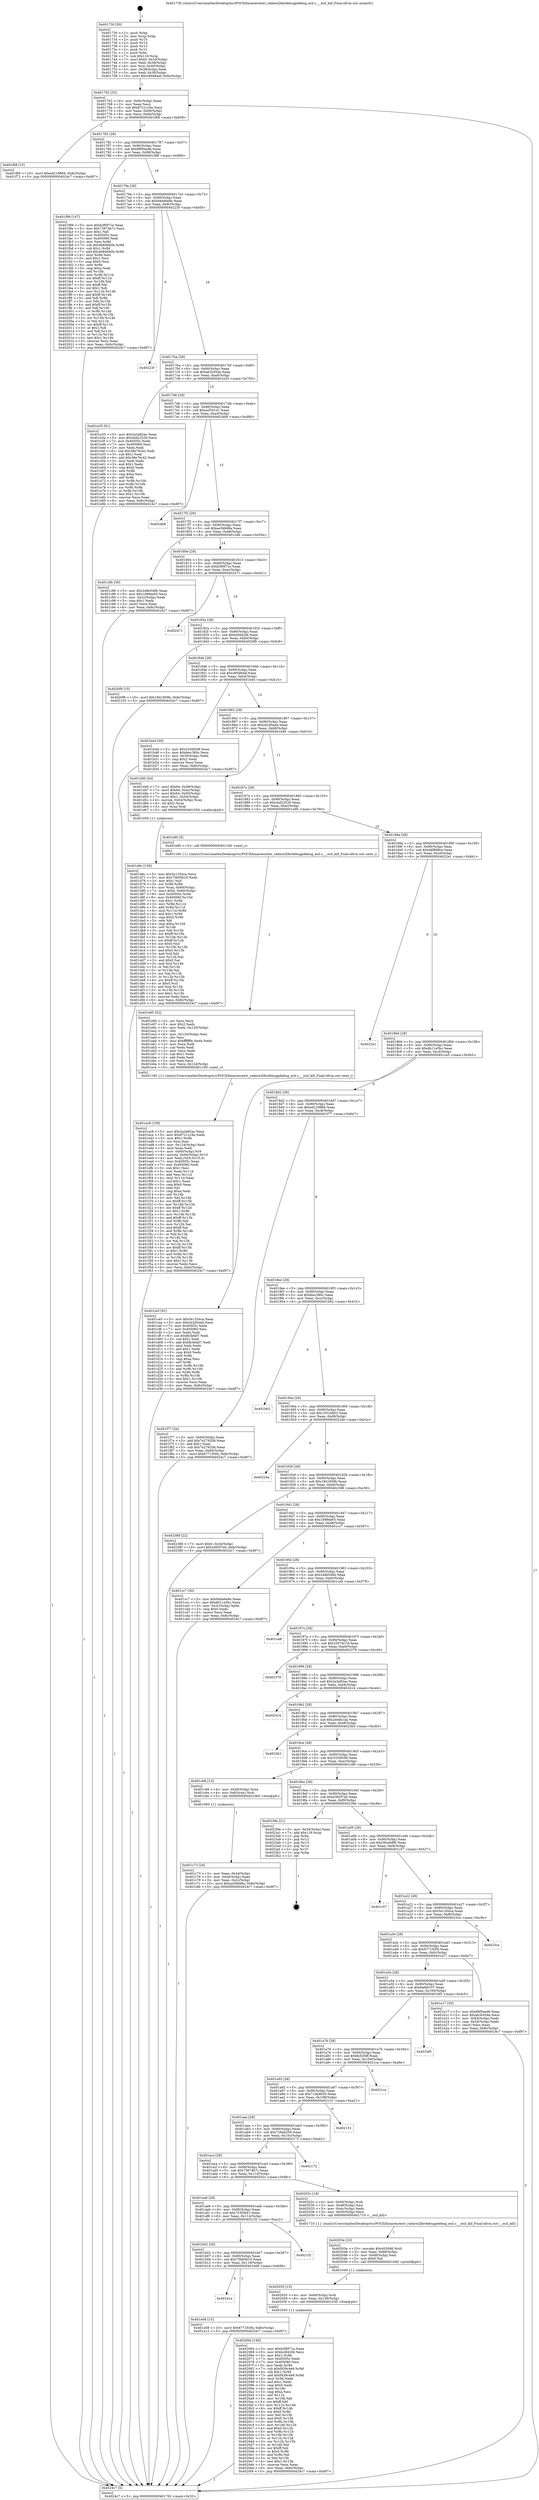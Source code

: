 digraph "0x401730" {
  label = "0x401730 (/mnt/c/Users/mathe/Desktop/tcc/POCII/binaries/extr_radare2librdebugpdebug_esil.c___esil_kill_Final-ollvm.out::main(0))"
  labelloc = "t"
  node[shape=record]

  Entry [label="",width=0.3,height=0.3,shape=circle,fillcolor=black,style=filled]
  "0x401762" [label="{
     0x401762 [32]\l
     | [instrs]\l
     &nbsp;&nbsp;0x401762 \<+6\>: mov -0x8c(%rbp),%eax\l
     &nbsp;&nbsp;0x401768 \<+2\>: mov %eax,%ecx\l
     &nbsp;&nbsp;0x40176a \<+6\>: sub $0x8721c16e,%ecx\l
     &nbsp;&nbsp;0x401770 \<+6\>: mov %eax,-0x90(%rbp)\l
     &nbsp;&nbsp;0x401776 \<+6\>: mov %ecx,-0x94(%rbp)\l
     &nbsp;&nbsp;0x40177c \<+6\>: je 0000000000401f68 \<main+0x838\>\l
  }"]
  "0x401f68" [label="{
     0x401f68 [15]\l
     | [instrs]\l
     &nbsp;&nbsp;0x401f68 \<+10\>: movl $0xed218884,-0x8c(%rbp)\l
     &nbsp;&nbsp;0x401f72 \<+5\>: jmp 00000000004024c7 \<main+0xd97\>\l
  }"]
  "0x401782" [label="{
     0x401782 [28]\l
     | [instrs]\l
     &nbsp;&nbsp;0x401782 \<+5\>: jmp 0000000000401787 \<main+0x57\>\l
     &nbsp;&nbsp;0x401787 \<+6\>: mov -0x90(%rbp),%eax\l
     &nbsp;&nbsp;0x40178d \<+5\>: sub $0x89f5eed6,%eax\l
     &nbsp;&nbsp;0x401792 \<+6\>: mov %eax,-0x98(%rbp)\l
     &nbsp;&nbsp;0x401798 \<+6\>: je 0000000000401f99 \<main+0x869\>\l
  }"]
  Exit [label="",width=0.3,height=0.3,shape=circle,fillcolor=black,style=filled,peripheries=2]
  "0x401f99" [label="{
     0x401f99 [147]\l
     | [instrs]\l
     &nbsp;&nbsp;0x401f99 \<+5\>: mov $0xb3f0f71e,%eax\l
     &nbsp;&nbsp;0x401f9e \<+5\>: mov $0x73874b7c,%ecx\l
     &nbsp;&nbsp;0x401fa3 \<+2\>: mov $0x1,%dl\l
     &nbsp;&nbsp;0x401fa5 \<+7\>: mov 0x40505c,%esi\l
     &nbsp;&nbsp;0x401fac \<+7\>: mov 0x405060,%edi\l
     &nbsp;&nbsp;0x401fb3 \<+3\>: mov %esi,%r8d\l
     &nbsp;&nbsp;0x401fb6 \<+7\>: sub $0x4b846b0b,%r8d\l
     &nbsp;&nbsp;0x401fbd \<+4\>: sub $0x1,%r8d\l
     &nbsp;&nbsp;0x401fc1 \<+7\>: add $0x4b846b0b,%r8d\l
     &nbsp;&nbsp;0x401fc8 \<+4\>: imul %r8d,%esi\l
     &nbsp;&nbsp;0x401fcc \<+3\>: and $0x1,%esi\l
     &nbsp;&nbsp;0x401fcf \<+3\>: cmp $0x0,%esi\l
     &nbsp;&nbsp;0x401fd2 \<+4\>: sete %r9b\l
     &nbsp;&nbsp;0x401fd6 \<+3\>: cmp $0xa,%edi\l
     &nbsp;&nbsp;0x401fd9 \<+4\>: setl %r10b\l
     &nbsp;&nbsp;0x401fdd \<+3\>: mov %r9b,%r11b\l
     &nbsp;&nbsp;0x401fe0 \<+4\>: xor $0xff,%r11b\l
     &nbsp;&nbsp;0x401fe4 \<+3\>: mov %r10b,%bl\l
     &nbsp;&nbsp;0x401fe7 \<+3\>: xor $0xff,%bl\l
     &nbsp;&nbsp;0x401fea \<+3\>: xor $0x1,%dl\l
     &nbsp;&nbsp;0x401fed \<+3\>: mov %r11b,%r14b\l
     &nbsp;&nbsp;0x401ff0 \<+4\>: and $0xff,%r14b\l
     &nbsp;&nbsp;0x401ff4 \<+3\>: and %dl,%r9b\l
     &nbsp;&nbsp;0x401ff7 \<+3\>: mov %bl,%r15b\l
     &nbsp;&nbsp;0x401ffa \<+4\>: and $0xff,%r15b\l
     &nbsp;&nbsp;0x401ffe \<+3\>: and %dl,%r10b\l
     &nbsp;&nbsp;0x402001 \<+3\>: or %r9b,%r14b\l
     &nbsp;&nbsp;0x402004 \<+3\>: or %r10b,%r15b\l
     &nbsp;&nbsp;0x402007 \<+3\>: xor %r15b,%r14b\l
     &nbsp;&nbsp;0x40200a \<+3\>: or %bl,%r11b\l
     &nbsp;&nbsp;0x40200d \<+4\>: xor $0xff,%r11b\l
     &nbsp;&nbsp;0x402011 \<+3\>: or $0x1,%dl\l
     &nbsp;&nbsp;0x402014 \<+3\>: and %dl,%r11b\l
     &nbsp;&nbsp;0x402017 \<+3\>: or %r11b,%r14b\l
     &nbsp;&nbsp;0x40201a \<+4\>: test $0x1,%r14b\l
     &nbsp;&nbsp;0x40201e \<+3\>: cmovne %ecx,%eax\l
     &nbsp;&nbsp;0x402021 \<+6\>: mov %eax,-0x8c(%rbp)\l
     &nbsp;&nbsp;0x402027 \<+5\>: jmp 00000000004024c7 \<main+0xd97\>\l
  }"]
  "0x40179e" [label="{
     0x40179e [28]\l
     | [instrs]\l
     &nbsp;&nbsp;0x40179e \<+5\>: jmp 00000000004017a3 \<main+0x73\>\l
     &nbsp;&nbsp;0x4017a3 \<+6\>: mov -0x90(%rbp),%eax\l
     &nbsp;&nbsp;0x4017a9 \<+5\>: sub $0x94de6e8e,%eax\l
     &nbsp;&nbsp;0x4017ae \<+6\>: mov %eax,-0x9c(%rbp)\l
     &nbsp;&nbsp;0x4017b4 \<+6\>: je 000000000040223f \<main+0xb0f\>\l
  }"]
  "0x402064" [label="{
     0x402064 [149]\l
     | [instrs]\l
     &nbsp;&nbsp;0x402064 \<+5\>: mov $0xb3f0f71e,%eax\l
     &nbsp;&nbsp;0x402069 \<+5\>: mov $0xbcfd42fd,%ecx\l
     &nbsp;&nbsp;0x40206e \<+3\>: mov $0x1,%r8b\l
     &nbsp;&nbsp;0x402071 \<+7\>: mov 0x40505c,%edx\l
     &nbsp;&nbsp;0x402078 \<+7\>: mov 0x405060,%esi\l
     &nbsp;&nbsp;0x40207f \<+3\>: mov %edx,%r9d\l
     &nbsp;&nbsp;0x402082 \<+7\>: sub $0xf439c4e9,%r9d\l
     &nbsp;&nbsp;0x402089 \<+4\>: sub $0x1,%r9d\l
     &nbsp;&nbsp;0x40208d \<+7\>: add $0xf439c4e9,%r9d\l
     &nbsp;&nbsp;0x402094 \<+4\>: imul %r9d,%edx\l
     &nbsp;&nbsp;0x402098 \<+3\>: and $0x1,%edx\l
     &nbsp;&nbsp;0x40209b \<+3\>: cmp $0x0,%edx\l
     &nbsp;&nbsp;0x40209e \<+4\>: sete %r10b\l
     &nbsp;&nbsp;0x4020a2 \<+3\>: cmp $0xa,%esi\l
     &nbsp;&nbsp;0x4020a5 \<+4\>: setl %r11b\l
     &nbsp;&nbsp;0x4020a9 \<+3\>: mov %r10b,%bl\l
     &nbsp;&nbsp;0x4020ac \<+3\>: xor $0xff,%bl\l
     &nbsp;&nbsp;0x4020af \<+3\>: mov %r11b,%r14b\l
     &nbsp;&nbsp;0x4020b2 \<+4\>: xor $0xff,%r14b\l
     &nbsp;&nbsp;0x4020b6 \<+4\>: xor $0x0,%r8b\l
     &nbsp;&nbsp;0x4020ba \<+3\>: mov %bl,%r15b\l
     &nbsp;&nbsp;0x4020bd \<+4\>: and $0x0,%r15b\l
     &nbsp;&nbsp;0x4020c1 \<+3\>: and %r8b,%r10b\l
     &nbsp;&nbsp;0x4020c4 \<+3\>: mov %r14b,%r12b\l
     &nbsp;&nbsp;0x4020c7 \<+4\>: and $0x0,%r12b\l
     &nbsp;&nbsp;0x4020cb \<+3\>: and %r8b,%r11b\l
     &nbsp;&nbsp;0x4020ce \<+3\>: or %r10b,%r15b\l
     &nbsp;&nbsp;0x4020d1 \<+3\>: or %r11b,%r12b\l
     &nbsp;&nbsp;0x4020d4 \<+3\>: xor %r12b,%r15b\l
     &nbsp;&nbsp;0x4020d7 \<+3\>: or %r14b,%bl\l
     &nbsp;&nbsp;0x4020da \<+3\>: xor $0xff,%bl\l
     &nbsp;&nbsp;0x4020dd \<+4\>: or $0x0,%r8b\l
     &nbsp;&nbsp;0x4020e1 \<+3\>: and %r8b,%bl\l
     &nbsp;&nbsp;0x4020e4 \<+3\>: or %bl,%r15b\l
     &nbsp;&nbsp;0x4020e7 \<+4\>: test $0x1,%r15b\l
     &nbsp;&nbsp;0x4020eb \<+3\>: cmovne %ecx,%eax\l
     &nbsp;&nbsp;0x4020ee \<+6\>: mov %eax,-0x8c(%rbp)\l
     &nbsp;&nbsp;0x4020f4 \<+5\>: jmp 00000000004024c7 \<main+0xd97\>\l
  }"]
  "0x40223f" [label="{
     0x40223f\l
  }", style=dashed]
  "0x4017ba" [label="{
     0x4017ba [28]\l
     | [instrs]\l
     &nbsp;&nbsp;0x4017ba \<+5\>: jmp 00000000004017bf \<main+0x8f\>\l
     &nbsp;&nbsp;0x4017bf \<+6\>: mov -0x90(%rbp),%eax\l
     &nbsp;&nbsp;0x4017c5 \<+5\>: sub $0xab3c054e,%eax\l
     &nbsp;&nbsp;0x4017ca \<+6\>: mov %eax,-0xa0(%rbp)\l
     &nbsp;&nbsp;0x4017d0 \<+6\>: je 0000000000401e35 \<main+0x705\>\l
  }"]
  "0x402055" [label="{
     0x402055 [15]\l
     | [instrs]\l
     &nbsp;&nbsp;0x402055 \<+4\>: mov -0x60(%rbp),%rdi\l
     &nbsp;&nbsp;0x402059 \<+6\>: mov %eax,-0x128(%rbp)\l
     &nbsp;&nbsp;0x40205f \<+5\>: call 0000000000401030 \<free@plt\>\l
     | [calls]\l
     &nbsp;&nbsp;0x401030 \{1\} (unknown)\l
  }"]
  "0x401e35" [label="{
     0x401e35 [91]\l
     | [instrs]\l
     &nbsp;&nbsp;0x401e35 \<+5\>: mov $0x2a3e82ac,%eax\l
     &nbsp;&nbsp;0x401e3a \<+5\>: mov $0xcbd22530,%ecx\l
     &nbsp;&nbsp;0x401e3f \<+7\>: mov 0x40505c,%edx\l
     &nbsp;&nbsp;0x401e46 \<+7\>: mov 0x405060,%esi\l
     &nbsp;&nbsp;0x401e4d \<+2\>: mov %edx,%edi\l
     &nbsp;&nbsp;0x401e4f \<+6\>: sub $0x38e76c42,%edi\l
     &nbsp;&nbsp;0x401e55 \<+3\>: sub $0x1,%edi\l
     &nbsp;&nbsp;0x401e58 \<+6\>: add $0x38e76c42,%edi\l
     &nbsp;&nbsp;0x401e5e \<+3\>: imul %edi,%edx\l
     &nbsp;&nbsp;0x401e61 \<+3\>: and $0x1,%edx\l
     &nbsp;&nbsp;0x401e64 \<+3\>: cmp $0x0,%edx\l
     &nbsp;&nbsp;0x401e67 \<+4\>: sete %r8b\l
     &nbsp;&nbsp;0x401e6b \<+3\>: cmp $0xa,%esi\l
     &nbsp;&nbsp;0x401e6e \<+4\>: setl %r9b\l
     &nbsp;&nbsp;0x401e72 \<+3\>: mov %r8b,%r10b\l
     &nbsp;&nbsp;0x401e75 \<+3\>: and %r9b,%r10b\l
     &nbsp;&nbsp;0x401e78 \<+3\>: xor %r9b,%r8b\l
     &nbsp;&nbsp;0x401e7b \<+3\>: or %r8b,%r10b\l
     &nbsp;&nbsp;0x401e7e \<+4\>: test $0x1,%r10b\l
     &nbsp;&nbsp;0x401e82 \<+3\>: cmovne %ecx,%eax\l
     &nbsp;&nbsp;0x401e85 \<+6\>: mov %eax,-0x8c(%rbp)\l
     &nbsp;&nbsp;0x401e8b \<+5\>: jmp 00000000004024c7 \<main+0xd97\>\l
  }"]
  "0x4017d6" [label="{
     0x4017d6 [28]\l
     | [instrs]\l
     &nbsp;&nbsp;0x4017d6 \<+5\>: jmp 00000000004017db \<main+0xab\>\l
     &nbsp;&nbsp;0x4017db \<+6\>: mov -0x90(%rbp),%eax\l
     &nbsp;&nbsp;0x4017e1 \<+5\>: sub $0xacf341e1,%eax\l
     &nbsp;&nbsp;0x4017e6 \<+6\>: mov %eax,-0xa4(%rbp)\l
     &nbsp;&nbsp;0x4017ec \<+6\>: je 00000000004024b8 \<main+0xd88\>\l
  }"]
  "0x40203e" [label="{
     0x40203e [23]\l
     | [instrs]\l
     &nbsp;&nbsp;0x40203e \<+10\>: movabs $0x4030d6,%rdi\l
     &nbsp;&nbsp;0x402048 \<+3\>: mov %eax,-0x68(%rbp)\l
     &nbsp;&nbsp;0x40204b \<+3\>: mov -0x68(%rbp),%esi\l
     &nbsp;&nbsp;0x40204e \<+2\>: mov $0x0,%al\l
     &nbsp;&nbsp;0x402050 \<+5\>: call 0000000000401040 \<printf@plt\>\l
     | [calls]\l
     &nbsp;&nbsp;0x401040 \{1\} (unknown)\l
  }"]
  "0x4024b8" [label="{
     0x4024b8\l
  }", style=dashed]
  "0x4017f2" [label="{
     0x4017f2 [28]\l
     | [instrs]\l
     &nbsp;&nbsp;0x4017f2 \<+5\>: jmp 00000000004017f7 \<main+0xc7\>\l
     &nbsp;&nbsp;0x4017f7 \<+6\>: mov -0x90(%rbp),%eax\l
     &nbsp;&nbsp;0x4017fd \<+5\>: sub $0xae3b9d8a,%eax\l
     &nbsp;&nbsp;0x401802 \<+6\>: mov %eax,-0xa8(%rbp)\l
     &nbsp;&nbsp;0x401808 \<+6\>: je 0000000000401c8b \<main+0x55b\>\l
  }"]
  "0x401ec9" [label="{
     0x401ec9 [159]\l
     | [instrs]\l
     &nbsp;&nbsp;0x401ec9 \<+5\>: mov $0x2a3e82ac,%ecx\l
     &nbsp;&nbsp;0x401ece \<+5\>: mov $0x8721c16e,%edx\l
     &nbsp;&nbsp;0x401ed3 \<+3\>: mov $0x1,%r8b\l
     &nbsp;&nbsp;0x401ed6 \<+2\>: xor %esi,%esi\l
     &nbsp;&nbsp;0x401ed8 \<+6\>: mov -0x124(%rbp),%edi\l
     &nbsp;&nbsp;0x401ede \<+3\>: imul %eax,%edi\l
     &nbsp;&nbsp;0x401ee1 \<+4\>: mov -0x60(%rbp),%r9\l
     &nbsp;&nbsp;0x401ee5 \<+4\>: movslq -0x64(%rbp),%r10\l
     &nbsp;&nbsp;0x401ee9 \<+4\>: mov %edi,(%r9,%r10,4)\l
     &nbsp;&nbsp;0x401eed \<+7\>: mov 0x40505c,%eax\l
     &nbsp;&nbsp;0x401ef4 \<+7\>: mov 0x405060,%edi\l
     &nbsp;&nbsp;0x401efb \<+3\>: sub $0x1,%esi\l
     &nbsp;&nbsp;0x401efe \<+3\>: mov %eax,%r11d\l
     &nbsp;&nbsp;0x401f01 \<+3\>: add %esi,%r11d\l
     &nbsp;&nbsp;0x401f04 \<+4\>: imul %r11d,%eax\l
     &nbsp;&nbsp;0x401f08 \<+3\>: and $0x1,%eax\l
     &nbsp;&nbsp;0x401f0b \<+3\>: cmp $0x0,%eax\l
     &nbsp;&nbsp;0x401f0e \<+3\>: sete %bl\l
     &nbsp;&nbsp;0x401f11 \<+3\>: cmp $0xa,%edi\l
     &nbsp;&nbsp;0x401f14 \<+4\>: setl %r14b\l
     &nbsp;&nbsp;0x401f18 \<+3\>: mov %bl,%r15b\l
     &nbsp;&nbsp;0x401f1b \<+4\>: xor $0xff,%r15b\l
     &nbsp;&nbsp;0x401f1f \<+3\>: mov %r14b,%r12b\l
     &nbsp;&nbsp;0x401f22 \<+4\>: xor $0xff,%r12b\l
     &nbsp;&nbsp;0x401f26 \<+4\>: xor $0x1,%r8b\l
     &nbsp;&nbsp;0x401f2a \<+3\>: mov %r15b,%r13b\l
     &nbsp;&nbsp;0x401f2d \<+4\>: and $0xff,%r13b\l
     &nbsp;&nbsp;0x401f31 \<+3\>: and %r8b,%bl\l
     &nbsp;&nbsp;0x401f34 \<+3\>: mov %r12b,%al\l
     &nbsp;&nbsp;0x401f37 \<+2\>: and $0xff,%al\l
     &nbsp;&nbsp;0x401f39 \<+3\>: and %r8b,%r14b\l
     &nbsp;&nbsp;0x401f3c \<+3\>: or %bl,%r13b\l
     &nbsp;&nbsp;0x401f3f \<+3\>: or %r14b,%al\l
     &nbsp;&nbsp;0x401f42 \<+3\>: xor %al,%r13b\l
     &nbsp;&nbsp;0x401f45 \<+3\>: or %r12b,%r15b\l
     &nbsp;&nbsp;0x401f48 \<+4\>: xor $0xff,%r15b\l
     &nbsp;&nbsp;0x401f4c \<+4\>: or $0x1,%r8b\l
     &nbsp;&nbsp;0x401f50 \<+3\>: and %r8b,%r15b\l
     &nbsp;&nbsp;0x401f53 \<+3\>: or %r15b,%r13b\l
     &nbsp;&nbsp;0x401f56 \<+4\>: test $0x1,%r13b\l
     &nbsp;&nbsp;0x401f5a \<+3\>: cmovne %edx,%ecx\l
     &nbsp;&nbsp;0x401f5d \<+6\>: mov %ecx,-0x8c(%rbp)\l
     &nbsp;&nbsp;0x401f63 \<+5\>: jmp 00000000004024c7 \<main+0xd97\>\l
  }"]
  "0x401c8b" [label="{
     0x401c8b [30]\l
     | [instrs]\l
     &nbsp;&nbsp;0x401c8b \<+5\>: mov $0x248e546b,%eax\l
     &nbsp;&nbsp;0x401c90 \<+5\>: mov $0x1d99ee05,%ecx\l
     &nbsp;&nbsp;0x401c95 \<+3\>: mov -0x2c(%rbp),%edx\l
     &nbsp;&nbsp;0x401c98 \<+3\>: cmp $0x1,%edx\l
     &nbsp;&nbsp;0x401c9b \<+3\>: cmovl %ecx,%eax\l
     &nbsp;&nbsp;0x401c9e \<+6\>: mov %eax,-0x8c(%rbp)\l
     &nbsp;&nbsp;0x401ca4 \<+5\>: jmp 00000000004024c7 \<main+0xd97\>\l
  }"]
  "0x40180e" [label="{
     0x40180e [28]\l
     | [instrs]\l
     &nbsp;&nbsp;0x40180e \<+5\>: jmp 0000000000401813 \<main+0xe3\>\l
     &nbsp;&nbsp;0x401813 \<+6\>: mov -0x90(%rbp),%eax\l
     &nbsp;&nbsp;0x401819 \<+5\>: sub $0xb3f0f71e,%eax\l
     &nbsp;&nbsp;0x40181e \<+6\>: mov %eax,-0xac(%rbp)\l
     &nbsp;&nbsp;0x401824 \<+6\>: je 0000000000402471 \<main+0xd41\>\l
  }"]
  "0x401e95" [label="{
     0x401e95 [52]\l
     | [instrs]\l
     &nbsp;&nbsp;0x401e95 \<+2\>: xor %ecx,%ecx\l
     &nbsp;&nbsp;0x401e97 \<+5\>: mov $0x2,%edx\l
     &nbsp;&nbsp;0x401e9c \<+6\>: mov %edx,-0x120(%rbp)\l
     &nbsp;&nbsp;0x401ea2 \<+1\>: cltd\l
     &nbsp;&nbsp;0x401ea3 \<+6\>: mov -0x120(%rbp),%esi\l
     &nbsp;&nbsp;0x401ea9 \<+2\>: idiv %esi\l
     &nbsp;&nbsp;0x401eab \<+6\>: imul $0xfffffffe,%edx,%edx\l
     &nbsp;&nbsp;0x401eb1 \<+2\>: mov %ecx,%edi\l
     &nbsp;&nbsp;0x401eb3 \<+2\>: sub %edx,%edi\l
     &nbsp;&nbsp;0x401eb5 \<+2\>: mov %ecx,%edx\l
     &nbsp;&nbsp;0x401eb7 \<+3\>: sub $0x1,%edx\l
     &nbsp;&nbsp;0x401eba \<+2\>: add %edx,%edi\l
     &nbsp;&nbsp;0x401ebc \<+2\>: sub %edi,%ecx\l
     &nbsp;&nbsp;0x401ebe \<+6\>: mov %ecx,-0x124(%rbp)\l
     &nbsp;&nbsp;0x401ec4 \<+5\>: call 0000000000401160 \<next_i\>\l
     | [calls]\l
     &nbsp;&nbsp;0x401160 \{1\} (/mnt/c/Users/mathe/Desktop/tcc/POCII/binaries/extr_radare2librdebugpdebug_esil.c___esil_kill_Final-ollvm.out::next_i)\l
  }"]
  "0x402471" [label="{
     0x402471\l
  }", style=dashed]
  "0x40182a" [label="{
     0x40182a [28]\l
     | [instrs]\l
     &nbsp;&nbsp;0x40182a \<+5\>: jmp 000000000040182f \<main+0xff\>\l
     &nbsp;&nbsp;0x40182f \<+6\>: mov -0x90(%rbp),%eax\l
     &nbsp;&nbsp;0x401835 \<+5\>: sub $0xbcfd42fd,%eax\l
     &nbsp;&nbsp;0x40183a \<+6\>: mov %eax,-0xb0(%rbp)\l
     &nbsp;&nbsp;0x401840 \<+6\>: je 00000000004020f9 \<main+0x9c9\>\l
  }"]
  "0x401b1e" [label="{
     0x401b1e\l
  }", style=dashed]
  "0x4020f9" [label="{
     0x4020f9 [15]\l
     | [instrs]\l
     &nbsp;&nbsp;0x4020f9 \<+10\>: movl $0x1841859b,-0x8c(%rbp)\l
     &nbsp;&nbsp;0x402103 \<+5\>: jmp 00000000004024c7 \<main+0xd97\>\l
  }"]
  "0x401846" [label="{
     0x401846 [28]\l
     | [instrs]\l
     &nbsp;&nbsp;0x401846 \<+5\>: jmp 000000000040184b \<main+0x11b\>\l
     &nbsp;&nbsp;0x40184b \<+6\>: mov -0x90(%rbp),%eax\l
     &nbsp;&nbsp;0x401851 \<+5\>: sub $0xc90484af,%eax\l
     &nbsp;&nbsp;0x401856 \<+6\>: mov %eax,-0xb4(%rbp)\l
     &nbsp;&nbsp;0x40185c \<+6\>: je 0000000000401b44 \<main+0x414\>\l
  }"]
  "0x401e08" [label="{
     0x401e08 [15]\l
     | [instrs]\l
     &nbsp;&nbsp;0x401e08 \<+10\>: movl $0x677193f4,-0x8c(%rbp)\l
     &nbsp;&nbsp;0x401e12 \<+5\>: jmp 00000000004024c7 \<main+0xd97\>\l
  }"]
  "0x401b44" [label="{
     0x401b44 [30]\l
     | [instrs]\l
     &nbsp;&nbsp;0x401b44 \<+5\>: mov $0x3320fc08,%eax\l
     &nbsp;&nbsp;0x401b49 \<+5\>: mov $0xfeec380c,%ecx\l
     &nbsp;&nbsp;0x401b4e \<+3\>: mov -0x30(%rbp),%edx\l
     &nbsp;&nbsp;0x401b51 \<+3\>: cmp $0x2,%edx\l
     &nbsp;&nbsp;0x401b54 \<+3\>: cmovne %ecx,%eax\l
     &nbsp;&nbsp;0x401b57 \<+6\>: mov %eax,-0x8c(%rbp)\l
     &nbsp;&nbsp;0x401b5d \<+5\>: jmp 00000000004024c7 \<main+0xd97\>\l
  }"]
  "0x401862" [label="{
     0x401862 [28]\l
     | [instrs]\l
     &nbsp;&nbsp;0x401862 \<+5\>: jmp 0000000000401867 \<main+0x137\>\l
     &nbsp;&nbsp;0x401867 \<+6\>: mov -0x90(%rbp),%eax\l
     &nbsp;&nbsp;0x40186d \<+5\>: sub $0xcb2d5eeb,%eax\l
     &nbsp;&nbsp;0x401872 \<+6\>: mov %eax,-0xb8(%rbp)\l
     &nbsp;&nbsp;0x401878 \<+6\>: je 0000000000401d40 \<main+0x610\>\l
  }"]
  "0x4024c7" [label="{
     0x4024c7 [5]\l
     | [instrs]\l
     &nbsp;&nbsp;0x4024c7 \<+5\>: jmp 0000000000401762 \<main+0x32\>\l
  }"]
  "0x401730" [label="{
     0x401730 [50]\l
     | [instrs]\l
     &nbsp;&nbsp;0x401730 \<+1\>: push %rbp\l
     &nbsp;&nbsp;0x401731 \<+3\>: mov %rsp,%rbp\l
     &nbsp;&nbsp;0x401734 \<+2\>: push %r15\l
     &nbsp;&nbsp;0x401736 \<+2\>: push %r14\l
     &nbsp;&nbsp;0x401738 \<+2\>: push %r13\l
     &nbsp;&nbsp;0x40173a \<+2\>: push %r12\l
     &nbsp;&nbsp;0x40173c \<+1\>: push %rbx\l
     &nbsp;&nbsp;0x40173d \<+7\>: sub $0x118,%rsp\l
     &nbsp;&nbsp;0x401744 \<+7\>: movl $0x0,-0x34(%rbp)\l
     &nbsp;&nbsp;0x40174b \<+3\>: mov %edi,-0x38(%rbp)\l
     &nbsp;&nbsp;0x40174e \<+4\>: mov %rsi,-0x40(%rbp)\l
     &nbsp;&nbsp;0x401752 \<+3\>: mov -0x38(%rbp),%edi\l
     &nbsp;&nbsp;0x401755 \<+3\>: mov %edi,-0x30(%rbp)\l
     &nbsp;&nbsp;0x401758 \<+10\>: movl $0xc90484af,-0x8c(%rbp)\l
  }"]
  "0x401b02" [label="{
     0x401b02 [28]\l
     | [instrs]\l
     &nbsp;&nbsp;0x401b02 \<+5\>: jmp 0000000000401b07 \<main+0x3d7\>\l
     &nbsp;&nbsp;0x401b07 \<+6\>: mov -0x90(%rbp),%eax\l
     &nbsp;&nbsp;0x401b0d \<+5\>: sub $0x75b65b10,%eax\l
     &nbsp;&nbsp;0x401b12 \<+6\>: mov %eax,-0x118(%rbp)\l
     &nbsp;&nbsp;0x401b18 \<+6\>: je 0000000000401e08 \<main+0x6d8\>\l
  }"]
  "0x401d40" [label="{
     0x401d40 [44]\l
     | [instrs]\l
     &nbsp;&nbsp;0x401d40 \<+7\>: movl $0x64,-0x48(%rbp)\l
     &nbsp;&nbsp;0x401d47 \<+7\>: movl $0x64,-0x4c(%rbp)\l
     &nbsp;&nbsp;0x401d4e \<+7\>: movl $0x64,-0x50(%rbp)\l
     &nbsp;&nbsp;0x401d55 \<+7\>: movl $0x1,-0x54(%rbp)\l
     &nbsp;&nbsp;0x401d5c \<+4\>: movslq -0x54(%rbp),%rax\l
     &nbsp;&nbsp;0x401d60 \<+4\>: shl $0x2,%rax\l
     &nbsp;&nbsp;0x401d64 \<+3\>: mov %rax,%rdi\l
     &nbsp;&nbsp;0x401d67 \<+5\>: call 0000000000401050 \<malloc@plt\>\l
     | [calls]\l
     &nbsp;&nbsp;0x401050 \{1\} (unknown)\l
  }"]
  "0x40187e" [label="{
     0x40187e [28]\l
     | [instrs]\l
     &nbsp;&nbsp;0x40187e \<+5\>: jmp 0000000000401883 \<main+0x153\>\l
     &nbsp;&nbsp;0x401883 \<+6\>: mov -0x90(%rbp),%eax\l
     &nbsp;&nbsp;0x401889 \<+5\>: sub $0xcbd22530,%eax\l
     &nbsp;&nbsp;0x40188e \<+6\>: mov %eax,-0xbc(%rbp)\l
     &nbsp;&nbsp;0x401894 \<+6\>: je 0000000000401e90 \<main+0x760\>\l
  }"]
  "0x4021f2" [label="{
     0x4021f2\l
  }", style=dashed]
  "0x401e90" [label="{
     0x401e90 [5]\l
     | [instrs]\l
     &nbsp;&nbsp;0x401e90 \<+5\>: call 0000000000401160 \<next_i\>\l
     | [calls]\l
     &nbsp;&nbsp;0x401160 \{1\} (/mnt/c/Users/mathe/Desktop/tcc/POCII/binaries/extr_radare2librdebugpdebug_esil.c___esil_kill_Final-ollvm.out::next_i)\l
  }"]
  "0x40189a" [label="{
     0x40189a [28]\l
     | [instrs]\l
     &nbsp;&nbsp;0x40189a \<+5\>: jmp 000000000040189f \<main+0x16f\>\l
     &nbsp;&nbsp;0x40189f \<+6\>: mov -0x90(%rbp),%eax\l
     &nbsp;&nbsp;0x4018a5 \<+5\>: sub $0xd4f898ce,%eax\l
     &nbsp;&nbsp;0x4018aa \<+6\>: mov %eax,-0xc0(%rbp)\l
     &nbsp;&nbsp;0x4018b0 \<+6\>: je 00000000004022e1 \<main+0xbb1\>\l
  }"]
  "0x401ae6" [label="{
     0x401ae6 [28]\l
     | [instrs]\l
     &nbsp;&nbsp;0x401ae6 \<+5\>: jmp 0000000000401aeb \<main+0x3bb\>\l
     &nbsp;&nbsp;0x401aeb \<+6\>: mov -0x90(%rbp),%eax\l
     &nbsp;&nbsp;0x401af1 \<+5\>: sub $0x753f3641,%eax\l
     &nbsp;&nbsp;0x401af6 \<+6\>: mov %eax,-0x114(%rbp)\l
     &nbsp;&nbsp;0x401afc \<+6\>: je 00000000004021f2 \<main+0xac2\>\l
  }"]
  "0x4022e1" [label="{
     0x4022e1\l
  }", style=dashed]
  "0x4018b6" [label="{
     0x4018b6 [28]\l
     | [instrs]\l
     &nbsp;&nbsp;0x4018b6 \<+5\>: jmp 00000000004018bb \<main+0x18b\>\l
     &nbsp;&nbsp;0x4018bb \<+6\>: mov -0x90(%rbp),%eax\l
     &nbsp;&nbsp;0x4018c1 \<+5\>: sub $0xdb11e5bc,%eax\l
     &nbsp;&nbsp;0x4018c6 \<+6\>: mov %eax,-0xc4(%rbp)\l
     &nbsp;&nbsp;0x4018cc \<+6\>: je 0000000000401ce5 \<main+0x5b5\>\l
  }"]
  "0x40202c" [label="{
     0x40202c [18]\l
     | [instrs]\l
     &nbsp;&nbsp;0x40202c \<+4\>: mov -0x60(%rbp),%rdi\l
     &nbsp;&nbsp;0x402030 \<+3\>: mov -0x48(%rbp),%esi\l
     &nbsp;&nbsp;0x402033 \<+3\>: mov -0x4c(%rbp),%edx\l
     &nbsp;&nbsp;0x402036 \<+3\>: mov -0x50(%rbp),%ecx\l
     &nbsp;&nbsp;0x402039 \<+5\>: call 0000000000401710 \<__esil_kill\>\l
     | [calls]\l
     &nbsp;&nbsp;0x401710 \{1\} (/mnt/c/Users/mathe/Desktop/tcc/POCII/binaries/extr_radare2librdebugpdebug_esil.c___esil_kill_Final-ollvm.out::__esil_kill)\l
  }"]
  "0x401ce5" [label="{
     0x401ce5 [91]\l
     | [instrs]\l
     &nbsp;&nbsp;0x401ce5 \<+5\>: mov $0x5e1354ca,%eax\l
     &nbsp;&nbsp;0x401cea \<+5\>: mov $0xcb2d5eeb,%ecx\l
     &nbsp;&nbsp;0x401cef \<+7\>: mov 0x40505c,%edx\l
     &nbsp;&nbsp;0x401cf6 \<+7\>: mov 0x405060,%esi\l
     &nbsp;&nbsp;0x401cfd \<+2\>: mov %edx,%edi\l
     &nbsp;&nbsp;0x401cff \<+6\>: sub $0xfb3bfaf7,%edi\l
     &nbsp;&nbsp;0x401d05 \<+3\>: sub $0x1,%edi\l
     &nbsp;&nbsp;0x401d08 \<+6\>: add $0xfb3bfaf7,%edi\l
     &nbsp;&nbsp;0x401d0e \<+3\>: imul %edi,%edx\l
     &nbsp;&nbsp;0x401d11 \<+3\>: and $0x1,%edx\l
     &nbsp;&nbsp;0x401d14 \<+3\>: cmp $0x0,%edx\l
     &nbsp;&nbsp;0x401d17 \<+4\>: sete %r8b\l
     &nbsp;&nbsp;0x401d1b \<+3\>: cmp $0xa,%esi\l
     &nbsp;&nbsp;0x401d1e \<+4\>: setl %r9b\l
     &nbsp;&nbsp;0x401d22 \<+3\>: mov %r8b,%r10b\l
     &nbsp;&nbsp;0x401d25 \<+3\>: and %r9b,%r10b\l
     &nbsp;&nbsp;0x401d28 \<+3\>: xor %r9b,%r8b\l
     &nbsp;&nbsp;0x401d2b \<+3\>: or %r8b,%r10b\l
     &nbsp;&nbsp;0x401d2e \<+4\>: test $0x1,%r10b\l
     &nbsp;&nbsp;0x401d32 \<+3\>: cmovne %ecx,%eax\l
     &nbsp;&nbsp;0x401d35 \<+6\>: mov %eax,-0x8c(%rbp)\l
     &nbsp;&nbsp;0x401d3b \<+5\>: jmp 00000000004024c7 \<main+0xd97\>\l
  }"]
  "0x4018d2" [label="{
     0x4018d2 [28]\l
     | [instrs]\l
     &nbsp;&nbsp;0x4018d2 \<+5\>: jmp 00000000004018d7 \<main+0x1a7\>\l
     &nbsp;&nbsp;0x4018d7 \<+6\>: mov -0x90(%rbp),%eax\l
     &nbsp;&nbsp;0x4018dd \<+5\>: sub $0xed218884,%eax\l
     &nbsp;&nbsp;0x4018e2 \<+6\>: mov %eax,-0xc8(%rbp)\l
     &nbsp;&nbsp;0x4018e8 \<+6\>: je 0000000000401f77 \<main+0x847\>\l
  }"]
  "0x401aca" [label="{
     0x401aca [28]\l
     | [instrs]\l
     &nbsp;&nbsp;0x401aca \<+5\>: jmp 0000000000401acf \<main+0x39f\>\l
     &nbsp;&nbsp;0x401acf \<+6\>: mov -0x90(%rbp),%eax\l
     &nbsp;&nbsp;0x401ad5 \<+5\>: sub $0x73874b7c,%eax\l
     &nbsp;&nbsp;0x401ada \<+6\>: mov %eax,-0x110(%rbp)\l
     &nbsp;&nbsp;0x401ae0 \<+6\>: je 000000000040202c \<main+0x8fc\>\l
  }"]
  "0x401f77" [label="{
     0x401f77 [34]\l
     | [instrs]\l
     &nbsp;&nbsp;0x401f77 \<+3\>: mov -0x64(%rbp),%eax\l
     &nbsp;&nbsp;0x401f7a \<+5\>: add $0x7e27920b,%eax\l
     &nbsp;&nbsp;0x401f7f \<+3\>: add $0x1,%eax\l
     &nbsp;&nbsp;0x401f82 \<+5\>: sub $0x7e27920b,%eax\l
     &nbsp;&nbsp;0x401f87 \<+3\>: mov %eax,-0x64(%rbp)\l
     &nbsp;&nbsp;0x401f8a \<+10\>: movl $0x677193f4,-0x8c(%rbp)\l
     &nbsp;&nbsp;0x401f94 \<+5\>: jmp 00000000004024c7 \<main+0xd97\>\l
  }"]
  "0x4018ee" [label="{
     0x4018ee [28]\l
     | [instrs]\l
     &nbsp;&nbsp;0x4018ee \<+5\>: jmp 00000000004018f3 \<main+0x1c3\>\l
     &nbsp;&nbsp;0x4018f3 \<+6\>: mov -0x90(%rbp),%eax\l
     &nbsp;&nbsp;0x4018f9 \<+5\>: sub $0xfeec380c,%eax\l
     &nbsp;&nbsp;0x4018fe \<+6\>: mov %eax,-0xcc(%rbp)\l
     &nbsp;&nbsp;0x401904 \<+6\>: je 0000000000401b62 \<main+0x432\>\l
  }"]
  "0x402172" [label="{
     0x402172\l
  }", style=dashed]
  "0x401b62" [label="{
     0x401b62\l
  }", style=dashed]
  "0x40190a" [label="{
     0x40190a [28]\l
     | [instrs]\l
     &nbsp;&nbsp;0x40190a \<+5\>: jmp 000000000040190f \<main+0x1df\>\l
     &nbsp;&nbsp;0x40190f \<+6\>: mov -0x90(%rbp),%eax\l
     &nbsp;&nbsp;0x401915 \<+5\>: sub $0x1501bb03,%eax\l
     &nbsp;&nbsp;0x40191a \<+6\>: mov %eax,-0xd0(%rbp)\l
     &nbsp;&nbsp;0x401920 \<+6\>: je 000000000040224e \<main+0xb1e\>\l
  }"]
  "0x401aae" [label="{
     0x401aae [28]\l
     | [instrs]\l
     &nbsp;&nbsp;0x401aae \<+5\>: jmp 0000000000401ab3 \<main+0x383\>\l
     &nbsp;&nbsp;0x401ab3 \<+6\>: mov -0x90(%rbp),%eax\l
     &nbsp;&nbsp;0x401ab9 \<+5\>: sub $0x726ab250,%eax\l
     &nbsp;&nbsp;0x401abe \<+6\>: mov %eax,-0x10c(%rbp)\l
     &nbsp;&nbsp;0x401ac4 \<+6\>: je 0000000000402172 \<main+0xa42\>\l
  }"]
  "0x40224e" [label="{
     0x40224e\l
  }", style=dashed]
  "0x401926" [label="{
     0x401926 [28]\l
     | [instrs]\l
     &nbsp;&nbsp;0x401926 \<+5\>: jmp 000000000040192b \<main+0x1fb\>\l
     &nbsp;&nbsp;0x40192b \<+6\>: mov -0x90(%rbp),%eax\l
     &nbsp;&nbsp;0x401931 \<+5\>: sub $0x1841859b,%eax\l
     &nbsp;&nbsp;0x401936 \<+6\>: mov %eax,-0xd4(%rbp)\l
     &nbsp;&nbsp;0x40193c \<+6\>: je 0000000000402388 \<main+0xc58\>\l
  }"]
  "0x402151" [label="{
     0x402151\l
  }", style=dashed]
  "0x402388" [label="{
     0x402388 [22]\l
     | [instrs]\l
     &nbsp;&nbsp;0x402388 \<+7\>: movl $0x0,-0x34(%rbp)\l
     &nbsp;&nbsp;0x40238f \<+10\>: movl $0x4365f7a0,-0x8c(%rbp)\l
     &nbsp;&nbsp;0x402399 \<+5\>: jmp 00000000004024c7 \<main+0xd97\>\l
  }"]
  "0x401942" [label="{
     0x401942 [28]\l
     | [instrs]\l
     &nbsp;&nbsp;0x401942 \<+5\>: jmp 0000000000401947 \<main+0x217\>\l
     &nbsp;&nbsp;0x401947 \<+6\>: mov -0x90(%rbp),%eax\l
     &nbsp;&nbsp;0x40194d \<+5\>: sub $0x1d99ee05,%eax\l
     &nbsp;&nbsp;0x401952 \<+6\>: mov %eax,-0xd8(%rbp)\l
     &nbsp;&nbsp;0x401958 \<+6\>: je 0000000000401cc7 \<main+0x597\>\l
  }"]
  "0x401a92" [label="{
     0x401a92 [28]\l
     | [instrs]\l
     &nbsp;&nbsp;0x401a92 \<+5\>: jmp 0000000000401a97 \<main+0x367\>\l
     &nbsp;&nbsp;0x401a97 \<+6\>: mov -0x90(%rbp),%eax\l
     &nbsp;&nbsp;0x401a9d \<+5\>: sub $0x71db9b50,%eax\l
     &nbsp;&nbsp;0x401aa2 \<+6\>: mov %eax,-0x108(%rbp)\l
     &nbsp;&nbsp;0x401aa8 \<+6\>: je 0000000000402151 \<main+0xa21\>\l
  }"]
  "0x401cc7" [label="{
     0x401cc7 [30]\l
     | [instrs]\l
     &nbsp;&nbsp;0x401cc7 \<+5\>: mov $0x94de6e8e,%eax\l
     &nbsp;&nbsp;0x401ccc \<+5\>: mov $0xdb11e5bc,%ecx\l
     &nbsp;&nbsp;0x401cd1 \<+3\>: mov -0x2c(%rbp),%edx\l
     &nbsp;&nbsp;0x401cd4 \<+3\>: cmp $0x0,%edx\l
     &nbsp;&nbsp;0x401cd7 \<+3\>: cmove %ecx,%eax\l
     &nbsp;&nbsp;0x401cda \<+6\>: mov %eax,-0x8c(%rbp)\l
     &nbsp;&nbsp;0x401ce0 \<+5\>: jmp 00000000004024c7 \<main+0xd97\>\l
  }"]
  "0x40195e" [label="{
     0x40195e [28]\l
     | [instrs]\l
     &nbsp;&nbsp;0x40195e \<+5\>: jmp 0000000000401963 \<main+0x233\>\l
     &nbsp;&nbsp;0x401963 \<+6\>: mov -0x90(%rbp),%eax\l
     &nbsp;&nbsp;0x401969 \<+5\>: sub $0x248e546b,%eax\l
     &nbsp;&nbsp;0x40196e \<+6\>: mov %eax,-0xdc(%rbp)\l
     &nbsp;&nbsp;0x401974 \<+6\>: je 0000000000401ca9 \<main+0x579\>\l
  }"]
  "0x4021ca" [label="{
     0x4021ca\l
  }", style=dashed]
  "0x401ca9" [label="{
     0x401ca9\l
  }", style=dashed]
  "0x40197a" [label="{
     0x40197a [28]\l
     | [instrs]\l
     &nbsp;&nbsp;0x40197a \<+5\>: jmp 000000000040197f \<main+0x24f\>\l
     &nbsp;&nbsp;0x40197f \<+6\>: mov -0x90(%rbp),%eax\l
     &nbsp;&nbsp;0x401985 \<+5\>: sub $0x2507dc7d,%eax\l
     &nbsp;&nbsp;0x40198a \<+6\>: mov %eax,-0xe0(%rbp)\l
     &nbsp;&nbsp;0x401990 \<+6\>: je 0000000000402379 \<main+0xc49\>\l
  }"]
  "0x401a76" [label="{
     0x401a76 [28]\l
     | [instrs]\l
     &nbsp;&nbsp;0x401a76 \<+5\>: jmp 0000000000401a7b \<main+0x34b\>\l
     &nbsp;&nbsp;0x401a7b \<+6\>: mov -0x90(%rbp),%eax\l
     &nbsp;&nbsp;0x401a81 \<+5\>: sub $0x6cf2f4ff,%eax\l
     &nbsp;&nbsp;0x401a86 \<+6\>: mov %eax,-0x104(%rbp)\l
     &nbsp;&nbsp;0x401a8c \<+6\>: je 00000000004021ca \<main+0xa9a\>\l
  }"]
  "0x402379" [label="{
     0x402379\l
  }", style=dashed]
  "0x401996" [label="{
     0x401996 [28]\l
     | [instrs]\l
     &nbsp;&nbsp;0x401996 \<+5\>: jmp 000000000040199b \<main+0x26b\>\l
     &nbsp;&nbsp;0x40199b \<+6\>: mov -0x90(%rbp),%eax\l
     &nbsp;&nbsp;0x4019a1 \<+5\>: sub $0x2a3e82ac,%eax\l
     &nbsp;&nbsp;0x4019a6 \<+6\>: mov %eax,-0xe4(%rbp)\l
     &nbsp;&nbsp;0x4019ac \<+6\>: je 0000000000402414 \<main+0xce4\>\l
  }"]
  "0x401bf5" [label="{
     0x401bf5\l
  }", style=dashed]
  "0x402414" [label="{
     0x402414\l
  }", style=dashed]
  "0x4019b2" [label="{
     0x4019b2 [28]\l
     | [instrs]\l
     &nbsp;&nbsp;0x4019b2 \<+5\>: jmp 00000000004019b7 \<main+0x287\>\l
     &nbsp;&nbsp;0x4019b7 \<+6\>: mov -0x90(%rbp),%eax\l
     &nbsp;&nbsp;0x4019bd \<+5\>: sub $0x2eedb1aa,%eax\l
     &nbsp;&nbsp;0x4019c2 \<+6\>: mov %eax,-0xe8(%rbp)\l
     &nbsp;&nbsp;0x4019c8 \<+6\>: je 00000000004023b3 \<main+0xc83\>\l
  }"]
  "0x401a5a" [label="{
     0x401a5a [28]\l
     | [instrs]\l
     &nbsp;&nbsp;0x401a5a \<+5\>: jmp 0000000000401a5f \<main+0x32f\>\l
     &nbsp;&nbsp;0x401a5f \<+6\>: mov -0x90(%rbp),%eax\l
     &nbsp;&nbsp;0x401a65 \<+5\>: sub $0x6afd9107,%eax\l
     &nbsp;&nbsp;0x401a6a \<+6\>: mov %eax,-0x100(%rbp)\l
     &nbsp;&nbsp;0x401a70 \<+6\>: je 0000000000401bf5 \<main+0x4c5\>\l
  }"]
  "0x4023b3" [label="{
     0x4023b3\l
  }", style=dashed]
  "0x4019ce" [label="{
     0x4019ce [28]\l
     | [instrs]\l
     &nbsp;&nbsp;0x4019ce \<+5\>: jmp 00000000004019d3 \<main+0x2a3\>\l
     &nbsp;&nbsp;0x4019d3 \<+6\>: mov -0x90(%rbp),%eax\l
     &nbsp;&nbsp;0x4019d9 \<+5\>: sub $0x3320fc08,%eax\l
     &nbsp;&nbsp;0x4019de \<+6\>: mov %eax,-0xec(%rbp)\l
     &nbsp;&nbsp;0x4019e4 \<+6\>: je 0000000000401c66 \<main+0x536\>\l
  }"]
  "0x401e17" [label="{
     0x401e17 [30]\l
     | [instrs]\l
     &nbsp;&nbsp;0x401e17 \<+5\>: mov $0x89f5eed6,%eax\l
     &nbsp;&nbsp;0x401e1c \<+5\>: mov $0xab3c054e,%ecx\l
     &nbsp;&nbsp;0x401e21 \<+3\>: mov -0x64(%rbp),%edx\l
     &nbsp;&nbsp;0x401e24 \<+3\>: cmp -0x54(%rbp),%edx\l
     &nbsp;&nbsp;0x401e27 \<+3\>: cmovl %ecx,%eax\l
     &nbsp;&nbsp;0x401e2a \<+6\>: mov %eax,-0x8c(%rbp)\l
     &nbsp;&nbsp;0x401e30 \<+5\>: jmp 00000000004024c7 \<main+0xd97\>\l
  }"]
  "0x401c66" [label="{
     0x401c66 [13]\l
     | [instrs]\l
     &nbsp;&nbsp;0x401c66 \<+4\>: mov -0x40(%rbp),%rax\l
     &nbsp;&nbsp;0x401c6a \<+4\>: mov 0x8(%rax),%rdi\l
     &nbsp;&nbsp;0x401c6e \<+5\>: call 0000000000401060 \<atoi@plt\>\l
     | [calls]\l
     &nbsp;&nbsp;0x401060 \{1\} (unknown)\l
  }"]
  "0x4019ea" [label="{
     0x4019ea [28]\l
     | [instrs]\l
     &nbsp;&nbsp;0x4019ea \<+5\>: jmp 00000000004019ef \<main+0x2bf\>\l
     &nbsp;&nbsp;0x4019ef \<+6\>: mov -0x90(%rbp),%eax\l
     &nbsp;&nbsp;0x4019f5 \<+5\>: sub $0x4365f7a0,%eax\l
     &nbsp;&nbsp;0x4019fa \<+6\>: mov %eax,-0xf0(%rbp)\l
     &nbsp;&nbsp;0x401a00 \<+6\>: je 000000000040239e \<main+0xc6e\>\l
  }"]
  "0x401c73" [label="{
     0x401c73 [24]\l
     | [instrs]\l
     &nbsp;&nbsp;0x401c73 \<+3\>: mov %eax,-0x44(%rbp)\l
     &nbsp;&nbsp;0x401c76 \<+3\>: mov -0x44(%rbp),%eax\l
     &nbsp;&nbsp;0x401c79 \<+3\>: mov %eax,-0x2c(%rbp)\l
     &nbsp;&nbsp;0x401c7c \<+10\>: movl $0xae3b9d8a,-0x8c(%rbp)\l
     &nbsp;&nbsp;0x401c86 \<+5\>: jmp 00000000004024c7 \<main+0xd97\>\l
  }"]
  "0x401d6c" [label="{
     0x401d6c [156]\l
     | [instrs]\l
     &nbsp;&nbsp;0x401d6c \<+5\>: mov $0x5e1354ca,%ecx\l
     &nbsp;&nbsp;0x401d71 \<+5\>: mov $0x75b65b10,%edx\l
     &nbsp;&nbsp;0x401d76 \<+3\>: mov $0x1,%sil\l
     &nbsp;&nbsp;0x401d79 \<+3\>: xor %r8d,%r8d\l
     &nbsp;&nbsp;0x401d7c \<+4\>: mov %rax,-0x60(%rbp)\l
     &nbsp;&nbsp;0x401d80 \<+7\>: movl $0x0,-0x64(%rbp)\l
     &nbsp;&nbsp;0x401d87 \<+8\>: mov 0x40505c,%r9d\l
     &nbsp;&nbsp;0x401d8f \<+8\>: mov 0x405060,%r10d\l
     &nbsp;&nbsp;0x401d97 \<+4\>: sub $0x1,%r8d\l
     &nbsp;&nbsp;0x401d9b \<+3\>: mov %r9d,%r11d\l
     &nbsp;&nbsp;0x401d9e \<+3\>: add %r8d,%r11d\l
     &nbsp;&nbsp;0x401da1 \<+4\>: imul %r11d,%r9d\l
     &nbsp;&nbsp;0x401da5 \<+4\>: and $0x1,%r9d\l
     &nbsp;&nbsp;0x401da9 \<+4\>: cmp $0x0,%r9d\l
     &nbsp;&nbsp;0x401dad \<+3\>: sete %bl\l
     &nbsp;&nbsp;0x401db0 \<+4\>: cmp $0xa,%r10d\l
     &nbsp;&nbsp;0x401db4 \<+4\>: setl %r14b\l
     &nbsp;&nbsp;0x401db8 \<+3\>: mov %bl,%r15b\l
     &nbsp;&nbsp;0x401dbb \<+4\>: xor $0xff,%r15b\l
     &nbsp;&nbsp;0x401dbf \<+3\>: mov %r14b,%r12b\l
     &nbsp;&nbsp;0x401dc2 \<+4\>: xor $0xff,%r12b\l
     &nbsp;&nbsp;0x401dc6 \<+4\>: xor $0x0,%sil\l
     &nbsp;&nbsp;0x401dca \<+3\>: mov %r15b,%r13b\l
     &nbsp;&nbsp;0x401dcd \<+4\>: and $0x0,%r13b\l
     &nbsp;&nbsp;0x401dd1 \<+3\>: and %sil,%bl\l
     &nbsp;&nbsp;0x401dd4 \<+3\>: mov %r12b,%al\l
     &nbsp;&nbsp;0x401dd7 \<+2\>: and $0x0,%al\l
     &nbsp;&nbsp;0x401dd9 \<+3\>: and %sil,%r14b\l
     &nbsp;&nbsp;0x401ddc \<+3\>: or %bl,%r13b\l
     &nbsp;&nbsp;0x401ddf \<+3\>: or %r14b,%al\l
     &nbsp;&nbsp;0x401de2 \<+3\>: xor %al,%r13b\l
     &nbsp;&nbsp;0x401de5 \<+3\>: or %r12b,%r15b\l
     &nbsp;&nbsp;0x401de8 \<+4\>: xor $0xff,%r15b\l
     &nbsp;&nbsp;0x401dec \<+4\>: or $0x0,%sil\l
     &nbsp;&nbsp;0x401df0 \<+3\>: and %sil,%r15b\l
     &nbsp;&nbsp;0x401df3 \<+3\>: or %r15b,%r13b\l
     &nbsp;&nbsp;0x401df6 \<+4\>: test $0x1,%r13b\l
     &nbsp;&nbsp;0x401dfa \<+3\>: cmovne %edx,%ecx\l
     &nbsp;&nbsp;0x401dfd \<+6\>: mov %ecx,-0x8c(%rbp)\l
     &nbsp;&nbsp;0x401e03 \<+5\>: jmp 00000000004024c7 \<main+0xd97\>\l
  }"]
  "0x401a3e" [label="{
     0x401a3e [28]\l
     | [instrs]\l
     &nbsp;&nbsp;0x401a3e \<+5\>: jmp 0000000000401a43 \<main+0x313\>\l
     &nbsp;&nbsp;0x401a43 \<+6\>: mov -0x90(%rbp),%eax\l
     &nbsp;&nbsp;0x401a49 \<+5\>: sub $0x677193f4,%eax\l
     &nbsp;&nbsp;0x401a4e \<+6\>: mov %eax,-0xfc(%rbp)\l
     &nbsp;&nbsp;0x401a54 \<+6\>: je 0000000000401e17 \<main+0x6e7\>\l
  }"]
  "0x40239e" [label="{
     0x40239e [21]\l
     | [instrs]\l
     &nbsp;&nbsp;0x40239e \<+3\>: mov -0x34(%rbp),%eax\l
     &nbsp;&nbsp;0x4023a1 \<+7\>: add $0x118,%rsp\l
     &nbsp;&nbsp;0x4023a8 \<+1\>: pop %rbx\l
     &nbsp;&nbsp;0x4023a9 \<+2\>: pop %r12\l
     &nbsp;&nbsp;0x4023ab \<+2\>: pop %r13\l
     &nbsp;&nbsp;0x4023ad \<+2\>: pop %r14\l
     &nbsp;&nbsp;0x4023af \<+2\>: pop %r15\l
     &nbsp;&nbsp;0x4023b1 \<+1\>: pop %rbp\l
     &nbsp;&nbsp;0x4023b2 \<+1\>: ret\l
  }"]
  "0x401a06" [label="{
     0x401a06 [28]\l
     | [instrs]\l
     &nbsp;&nbsp;0x401a06 \<+5\>: jmp 0000000000401a0b \<main+0x2db\>\l
     &nbsp;&nbsp;0x401a0b \<+6\>: mov -0x90(%rbp),%eax\l
     &nbsp;&nbsp;0x401a11 \<+5\>: sub $0x58ceb8f0,%eax\l
     &nbsp;&nbsp;0x401a16 \<+6\>: mov %eax,-0xf4(%rbp)\l
     &nbsp;&nbsp;0x401a1c \<+6\>: je 0000000000401c57 \<main+0x527\>\l
  }"]
  "0x4023ce" [label="{
     0x4023ce\l
  }", style=dashed]
  "0x401c57" [label="{
     0x401c57\l
  }", style=dashed]
  "0x401a22" [label="{
     0x401a22 [28]\l
     | [instrs]\l
     &nbsp;&nbsp;0x401a22 \<+5\>: jmp 0000000000401a27 \<main+0x2f7\>\l
     &nbsp;&nbsp;0x401a27 \<+6\>: mov -0x90(%rbp),%eax\l
     &nbsp;&nbsp;0x401a2d \<+5\>: sub $0x5e1354ca,%eax\l
     &nbsp;&nbsp;0x401a32 \<+6\>: mov %eax,-0xf8(%rbp)\l
     &nbsp;&nbsp;0x401a38 \<+6\>: je 00000000004023ce \<main+0xc9e\>\l
  }"]
  Entry -> "0x401730" [label=" 1"]
  "0x401762" -> "0x401f68" [label=" 1"]
  "0x401762" -> "0x401782" [label=" 17"]
  "0x40239e" -> Exit [label=" 1"]
  "0x401782" -> "0x401f99" [label=" 1"]
  "0x401782" -> "0x40179e" [label=" 16"]
  "0x402388" -> "0x4024c7" [label=" 1"]
  "0x40179e" -> "0x40223f" [label=" 0"]
  "0x40179e" -> "0x4017ba" [label=" 16"]
  "0x4020f9" -> "0x4024c7" [label=" 1"]
  "0x4017ba" -> "0x401e35" [label=" 1"]
  "0x4017ba" -> "0x4017d6" [label=" 15"]
  "0x402064" -> "0x4024c7" [label=" 1"]
  "0x4017d6" -> "0x4024b8" [label=" 0"]
  "0x4017d6" -> "0x4017f2" [label=" 15"]
  "0x402055" -> "0x402064" [label=" 1"]
  "0x4017f2" -> "0x401c8b" [label=" 1"]
  "0x4017f2" -> "0x40180e" [label=" 14"]
  "0x40203e" -> "0x402055" [label=" 1"]
  "0x40180e" -> "0x402471" [label=" 0"]
  "0x40180e" -> "0x40182a" [label=" 14"]
  "0x40202c" -> "0x40203e" [label=" 1"]
  "0x40182a" -> "0x4020f9" [label=" 1"]
  "0x40182a" -> "0x401846" [label=" 13"]
  "0x401f99" -> "0x4024c7" [label=" 1"]
  "0x401846" -> "0x401b44" [label=" 1"]
  "0x401846" -> "0x401862" [label=" 12"]
  "0x401b44" -> "0x4024c7" [label=" 1"]
  "0x401730" -> "0x401762" [label=" 1"]
  "0x4024c7" -> "0x401762" [label=" 17"]
  "0x401f77" -> "0x4024c7" [label=" 1"]
  "0x401862" -> "0x401d40" [label=" 1"]
  "0x401862" -> "0x40187e" [label=" 11"]
  "0x401ec9" -> "0x4024c7" [label=" 1"]
  "0x40187e" -> "0x401e90" [label=" 1"]
  "0x40187e" -> "0x40189a" [label=" 10"]
  "0x401e95" -> "0x401ec9" [label=" 1"]
  "0x40189a" -> "0x4022e1" [label=" 0"]
  "0x40189a" -> "0x4018b6" [label=" 10"]
  "0x401e35" -> "0x4024c7" [label=" 1"]
  "0x4018b6" -> "0x401ce5" [label=" 1"]
  "0x4018b6" -> "0x4018d2" [label=" 9"]
  "0x401e17" -> "0x4024c7" [label=" 2"]
  "0x4018d2" -> "0x401f77" [label=" 1"]
  "0x4018d2" -> "0x4018ee" [label=" 8"]
  "0x401b02" -> "0x401b1e" [label=" 0"]
  "0x4018ee" -> "0x401b62" [label=" 0"]
  "0x4018ee" -> "0x40190a" [label=" 8"]
  "0x401b02" -> "0x401e08" [label=" 1"]
  "0x40190a" -> "0x40224e" [label=" 0"]
  "0x40190a" -> "0x401926" [label=" 8"]
  "0x401ae6" -> "0x401b02" [label=" 1"]
  "0x401926" -> "0x402388" [label=" 1"]
  "0x401926" -> "0x401942" [label=" 7"]
  "0x401ae6" -> "0x4021f2" [label=" 0"]
  "0x401942" -> "0x401cc7" [label=" 1"]
  "0x401942" -> "0x40195e" [label=" 6"]
  "0x401aca" -> "0x401ae6" [label=" 1"]
  "0x40195e" -> "0x401ca9" [label=" 0"]
  "0x40195e" -> "0x40197a" [label=" 6"]
  "0x401aca" -> "0x40202c" [label=" 1"]
  "0x40197a" -> "0x402379" [label=" 0"]
  "0x40197a" -> "0x401996" [label=" 6"]
  "0x401aae" -> "0x401aca" [label=" 2"]
  "0x401996" -> "0x402414" [label=" 0"]
  "0x401996" -> "0x4019b2" [label=" 6"]
  "0x401aae" -> "0x402172" [label=" 0"]
  "0x4019b2" -> "0x4023b3" [label=" 0"]
  "0x4019b2" -> "0x4019ce" [label=" 6"]
  "0x401a92" -> "0x401aae" [label=" 2"]
  "0x4019ce" -> "0x401c66" [label=" 1"]
  "0x4019ce" -> "0x4019ea" [label=" 5"]
  "0x401c66" -> "0x401c73" [label=" 1"]
  "0x401c73" -> "0x4024c7" [label=" 1"]
  "0x401c8b" -> "0x4024c7" [label=" 1"]
  "0x401cc7" -> "0x4024c7" [label=" 1"]
  "0x401ce5" -> "0x4024c7" [label=" 1"]
  "0x401d40" -> "0x401d6c" [label=" 1"]
  "0x401d6c" -> "0x4024c7" [label=" 1"]
  "0x401a92" -> "0x402151" [label=" 0"]
  "0x4019ea" -> "0x40239e" [label=" 1"]
  "0x4019ea" -> "0x401a06" [label=" 4"]
  "0x401a76" -> "0x401a92" [label=" 2"]
  "0x401a06" -> "0x401c57" [label=" 0"]
  "0x401a06" -> "0x401a22" [label=" 4"]
  "0x401a76" -> "0x4021ca" [label=" 0"]
  "0x401a22" -> "0x4023ce" [label=" 0"]
  "0x401a22" -> "0x401a3e" [label=" 4"]
  "0x401e90" -> "0x401e95" [label=" 1"]
  "0x401a3e" -> "0x401e17" [label=" 2"]
  "0x401a3e" -> "0x401a5a" [label=" 2"]
  "0x401f68" -> "0x4024c7" [label=" 1"]
  "0x401a5a" -> "0x401bf5" [label=" 0"]
  "0x401a5a" -> "0x401a76" [label=" 2"]
  "0x401e08" -> "0x4024c7" [label=" 1"]
}
